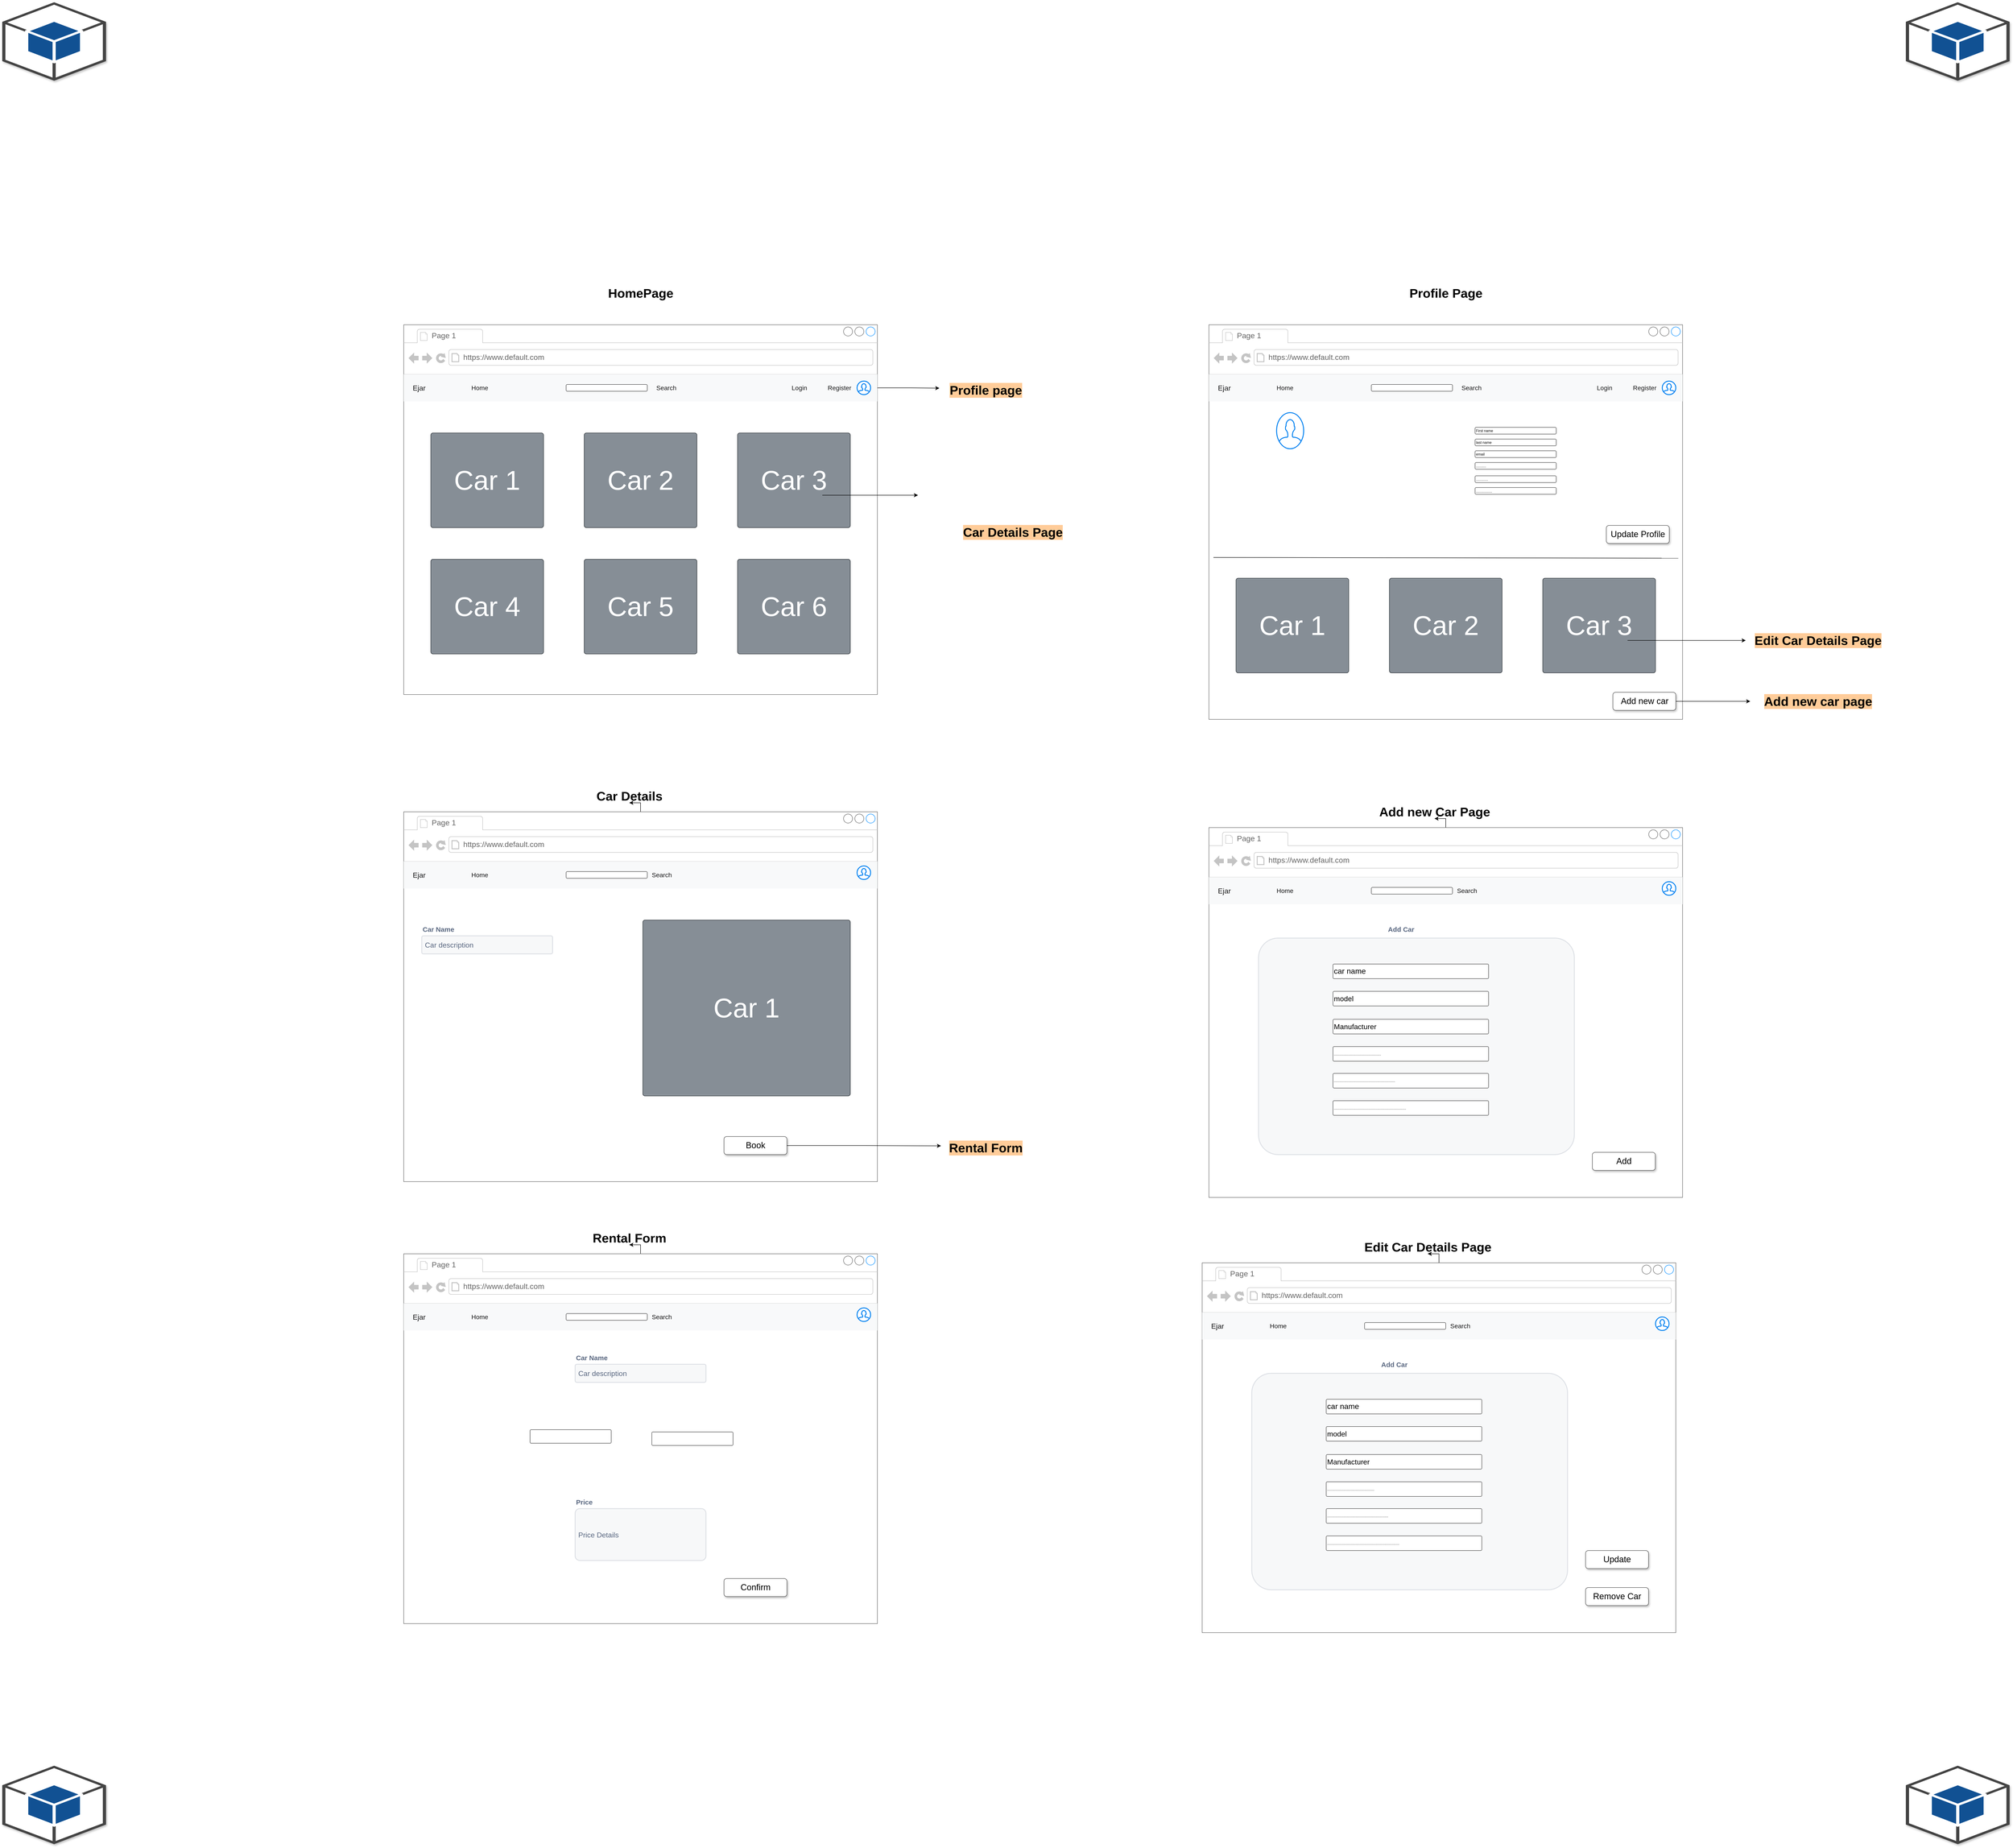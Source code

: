 <mxfile version="14.8.0" type="device"><diagram name="Page-1" id="2cc2dc42-3aac-f2a9-1cec-7a8b7cbee084"><mxGraphModel dx="6313" dy="3970" grid="1" gridSize="10" guides="1" tooltips="1" connect="1" arrows="1" fold="1" page="1" pageScale="1" pageWidth="1100" pageHeight="850" background="none" math="0" shadow="0"><root><mxCell id="0"/><mxCell id="1" parent="0"/><mxCell id="7026571954dc6520-1" value="" style="strokeWidth=1;shadow=0;dashed=0;align=center;html=1;shape=mxgraph.mockup.containers.browserWindow;rSize=0;strokeColor=#666666;mainText=,;recursiveResize=0;rounded=0;labelBackgroundColor=none;fontFamily=Verdana;fontSize=12" parent="1" vertex="1"><mxGeometry x="-40" y="-85" width="1050" height="820" as="geometry"/></mxCell><mxCell id="7026571954dc6520-2" value="Page 1" style="strokeWidth=1;shadow=0;dashed=0;align=center;html=1;shape=mxgraph.mockup.containers.anchor;fontSize=17;fontColor=#666666;align=left;" parent="7026571954dc6520-1" vertex="1"><mxGeometry x="60" y="12" width="110" height="26" as="geometry"/></mxCell><mxCell id="7026571954dc6520-3" value="https://www.default.com" style="strokeWidth=1;shadow=0;dashed=0;align=center;html=1;shape=mxgraph.mockup.containers.anchor;rSize=0;fontSize=17;fontColor=#666666;align=left;" parent="7026571954dc6520-1" vertex="1"><mxGeometry x="130" y="60" width="250" height="26" as="geometry"/></mxCell><mxCell id="ZCv4ayw7cRQtnmrMIEVZ-2" value="Car 1" style="html=1;shadow=0;dashed=0;shape=mxgraph.bootstrap.rrect;rSize=5;strokeColor=#2D3338;html=1;whiteSpace=wrap;fillColor=#868E96;fontColor=#ffffff;verticalAlign=middle;align=center;spacing=20;fontSize=60;" vertex="1" parent="7026571954dc6520-1"><mxGeometry x="60" y="240" width="250" height="210" as="geometry"/></mxCell><mxCell id="ZCv4ayw7cRQtnmrMIEVZ-4" value="Car 2" style="html=1;shadow=0;dashed=0;shape=mxgraph.bootstrap.rrect;rSize=5;strokeColor=#2D3338;html=1;whiteSpace=wrap;fillColor=#868E96;fontColor=#ffffff;verticalAlign=middle;align=center;spacing=20;fontSize=60;" vertex="1" parent="7026571954dc6520-1"><mxGeometry x="400" y="240" width="250" height="210" as="geometry"/></mxCell><mxCell id="ZCv4ayw7cRQtnmrMIEVZ-5" value="Car 3" style="html=1;shadow=0;dashed=0;shape=mxgraph.bootstrap.rrect;rSize=5;strokeColor=#2D3338;html=1;whiteSpace=wrap;fillColor=#868E96;fontColor=#ffffff;verticalAlign=middle;align=center;spacing=20;fontSize=60;" vertex="1" parent="7026571954dc6520-1"><mxGeometry x="740" y="240" width="250" height="210" as="geometry"/></mxCell><mxCell id="ZCv4ayw7cRQtnmrMIEVZ-20" value="Car 4" style="html=1;shadow=0;dashed=0;shape=mxgraph.bootstrap.rrect;rSize=5;strokeColor=#2D3338;html=1;whiteSpace=wrap;fillColor=#868E96;fontColor=#ffffff;verticalAlign=middle;align=center;spacing=20;fontSize=60;" vertex="1" parent="7026571954dc6520-1"><mxGeometry x="60" y="520" width="250" height="210" as="geometry"/></mxCell><mxCell id="ZCv4ayw7cRQtnmrMIEVZ-21" value="Car 5" style="html=1;shadow=0;dashed=0;shape=mxgraph.bootstrap.rrect;rSize=5;strokeColor=#2D3338;html=1;whiteSpace=wrap;fillColor=#868E96;fontColor=#ffffff;verticalAlign=middle;align=center;spacing=20;fontSize=60;" vertex="1" parent="7026571954dc6520-1"><mxGeometry x="400" y="520" width="250" height="210" as="geometry"/></mxCell><mxCell id="ZCv4ayw7cRQtnmrMIEVZ-22" value="Car 6" style="html=1;shadow=0;dashed=0;shape=mxgraph.bootstrap.rrect;rSize=5;strokeColor=#2D3338;html=1;whiteSpace=wrap;fillColor=#868E96;fontColor=#ffffff;verticalAlign=middle;align=center;spacing=20;fontSize=60;" vertex="1" parent="7026571954dc6520-1"><mxGeometry x="740" y="520" width="250" height="210" as="geometry"/></mxCell><mxCell id="ZCv4ayw7cRQtnmrMIEVZ-40" value="" style="shape=image;html=1;verticalAlign=top;verticalLabelPosition=bottom;labelBackgroundColor=#ffffff;imageAspect=0;aspect=fixed;image=https://cdn2.iconfinder.com/data/icons/hawcons-gesture-stroke/32/icon_27_one_finger_click-128.png;fontSize=12;" vertex="1" parent="7026571954dc6520-1"><mxGeometry x="800" y="346" width="128" height="128" as="geometry"/></mxCell><mxCell id="ZCv4ayw7cRQtnmrMIEVZ-49" style="edgeStyle=orthogonalEdgeStyle;rounded=0;orthogonalLoop=1;jettySize=auto;html=1;exitX=1;exitY=0.5;exitDx=0;exitDy=0;entryX=-0.07;entryY=0.356;entryDx=0;entryDy=0;entryPerimeter=0;fontSize=12;" edge="1" parent="1" source="ZCv4ayw7cRQtnmrMIEVZ-6" target="ZCv4ayw7cRQtnmrMIEVZ-48"><mxGeometry relative="1" as="geometry"/></mxCell><mxCell id="ZCv4ayw7cRQtnmrMIEVZ-6" value="" style="html=1;shadow=0;dashed=0;fillColor=#F8F9FA;strokeColor=none;fontSize=16;fontColor=#7C7C7D;align=right;spacing=15;" vertex="1" parent="1"><mxGeometry x="-40" y="25" width="1050" height="60" as="geometry"/></mxCell><mxCell id="ZCv4ayw7cRQtnmrMIEVZ-7" value="Ejar" style="strokeColor=none;html=1;whiteSpace=wrap;fillColor=none;fontColor=#181819;align=left;fontSize=16;spacing=10;" vertex="1" parent="ZCv4ayw7cRQtnmrMIEVZ-6"><mxGeometry width="130" height="40" relative="1" as="geometry"><mxPoint x="10" y="10" as="offset"/></mxGeometry></mxCell><mxCell id="ZCv4ayw7cRQtnmrMIEVZ-8" value="Home" style="strokeColor=none;html=1;whiteSpace=wrap;fillColor=none;fontColor=#181819;align=left;fontSize=14;spacing=10;" vertex="1" parent="ZCv4ayw7cRQtnmrMIEVZ-6"><mxGeometry width="60" height="40" relative="1" as="geometry"><mxPoint x="140" y="10" as="offset"/></mxGeometry></mxCell><mxCell id="ZCv4ayw7cRQtnmrMIEVZ-11" value="" style="strokeWidth=1;html=1;shadow=0;dashed=0;shape=mxgraph.ios.iTextInput;strokeColor=#444444;buttonText=;fontSize=8;whiteSpace=wrap;align=left;" vertex="1" parent="ZCv4ayw7cRQtnmrMIEVZ-6"><mxGeometry x="360" y="22.5" width="180" height="15" as="geometry"/></mxCell><mxCell id="ZCv4ayw7cRQtnmrMIEVZ-13" value="Search" style="strokeColor=none;html=1;whiteSpace=wrap;fillColor=none;fontColor=#181819;align=left;fontSize=14;spacing=10;" vertex="1" parent="1"><mxGeometry x="510" y="35" width="60" height="40" as="geometry"/></mxCell><mxCell id="ZCv4ayw7cRQtnmrMIEVZ-15" value="Login" style="strokeColor=none;html=1;whiteSpace=wrap;fillColor=none;fontColor=#181819;align=left;fontSize=14;spacing=10;" vertex="1" parent="1"><mxGeometry x="810" y="35" width="60" height="40" as="geometry"/></mxCell><mxCell id="ZCv4ayw7cRQtnmrMIEVZ-17" value="Register" style="strokeColor=none;html=1;whiteSpace=wrap;fillColor=none;fontColor=#181819;align=left;fontSize=14;spacing=10;" vertex="1" parent="1"><mxGeometry x="890" y="35" width="60" height="40" as="geometry"/></mxCell><mxCell id="ZCv4ayw7cRQtnmrMIEVZ-19" value="" style="html=1;verticalLabelPosition=bottom;align=center;labelBackgroundColor=#ffffff;verticalAlign=top;strokeWidth=2;strokeColor=#0080F0;shadow=0;dashed=0;shape=mxgraph.ios7.icons.user;" vertex="1" parent="1"><mxGeometry x="965" y="40" width="30" height="30" as="geometry"/></mxCell><mxCell id="ZCv4ayw7cRQtnmrMIEVZ-45" value="" style="edgeStyle=orthogonalEdgeStyle;rounded=0;orthogonalLoop=1;jettySize=auto;html=1;fontSize=12;" edge="1" parent="1" source="ZCv4ayw7cRQtnmrMIEVZ-23" target="ZCv4ayw7cRQtnmrMIEVZ-44"><mxGeometry relative="1" as="geometry"/></mxCell><mxCell id="ZCv4ayw7cRQtnmrMIEVZ-23" value="" style="strokeWidth=1;shadow=0;dashed=0;align=center;html=1;shape=mxgraph.mockup.containers.browserWindow;rSize=0;strokeColor=#666666;mainText=,;recursiveResize=0;rounded=0;labelBackgroundColor=none;fontFamily=Verdana;fontSize=22;" vertex="1" parent="1"><mxGeometry x="-40" y="995" width="1050" height="820" as="geometry"/></mxCell><mxCell id="ZCv4ayw7cRQtnmrMIEVZ-24" value="Page 1" style="strokeWidth=1;shadow=0;dashed=0;align=center;html=1;shape=mxgraph.mockup.containers.anchor;fontSize=17;fontColor=#666666;align=left;" vertex="1" parent="ZCv4ayw7cRQtnmrMIEVZ-23"><mxGeometry x="60" y="12" width="110" height="26" as="geometry"/></mxCell><mxCell id="ZCv4ayw7cRQtnmrMIEVZ-25" value="https://www.default.com" style="strokeWidth=1;shadow=0;dashed=0;align=center;html=1;shape=mxgraph.mockup.containers.anchor;rSize=0;fontSize=17;fontColor=#666666;align=left;" vertex="1" parent="ZCv4ayw7cRQtnmrMIEVZ-23"><mxGeometry x="130" y="60" width="250" height="26" as="geometry"/></mxCell><mxCell id="ZCv4ayw7cRQtnmrMIEVZ-28" value="Car 1" style="html=1;shadow=0;dashed=0;shape=mxgraph.bootstrap.rrect;rSize=5;strokeColor=#2D3338;html=1;whiteSpace=wrap;fillColor=#868E96;fontColor=#ffffff;verticalAlign=middle;align=center;spacing=20;fontSize=60;" vertex="1" parent="ZCv4ayw7cRQtnmrMIEVZ-23"><mxGeometry x="530" y="240" width="460" height="390" as="geometry"/></mxCell><mxCell id="ZCv4ayw7cRQtnmrMIEVZ-32" value="" style="html=1;shadow=0;dashed=0;fillColor=#F8F9FA;strokeColor=none;fontSize=16;fontColor=#7C7C7D;align=right;spacing=15;" vertex="1" parent="ZCv4ayw7cRQtnmrMIEVZ-23"><mxGeometry y="110" width="1050" height="60" as="geometry"/></mxCell><mxCell id="ZCv4ayw7cRQtnmrMIEVZ-33" value="Ejar" style="strokeColor=none;html=1;whiteSpace=wrap;fillColor=none;fontColor=#181819;align=left;fontSize=16;spacing=10;" vertex="1" parent="ZCv4ayw7cRQtnmrMIEVZ-32"><mxGeometry width="130" height="40" relative="1" as="geometry"><mxPoint x="10" y="10" as="offset"/></mxGeometry></mxCell><mxCell id="ZCv4ayw7cRQtnmrMIEVZ-34" value="Home" style="strokeColor=none;html=1;whiteSpace=wrap;fillColor=none;fontColor=#181819;align=left;fontSize=14;spacing=10;" vertex="1" parent="ZCv4ayw7cRQtnmrMIEVZ-32"><mxGeometry width="60" height="40" relative="1" as="geometry"><mxPoint x="140" y="10" as="offset"/></mxGeometry></mxCell><mxCell id="ZCv4ayw7cRQtnmrMIEVZ-35" value="" style="strokeWidth=1;html=1;shadow=0;dashed=0;shape=mxgraph.ios.iTextInput;strokeColor=#444444;buttonText=;fontSize=8;whiteSpace=wrap;align=left;" vertex="1" parent="ZCv4ayw7cRQtnmrMIEVZ-32"><mxGeometry x="360" y="22.5" width="180" height="15" as="geometry"/></mxCell><mxCell id="ZCv4ayw7cRQtnmrMIEVZ-50" value="&lt;font style=&quot;font-size: 19px&quot;&gt;Book&lt;/font&gt;" style="rounded=1;html=1;shadow=1;dashed=0;whiteSpace=wrap;fontSize=10;align=center;strokeColor=#4D4D4D;labelBackgroundColor=#ffffff;" vertex="1" parent="ZCv4ayw7cRQtnmrMIEVZ-23"><mxGeometry x="710" y="720" width="139.5" height="40" as="geometry"/></mxCell><mxCell id="ZCv4ayw7cRQtnmrMIEVZ-36" value="" style="html=1;verticalLabelPosition=bottom;align=center;labelBackgroundColor=#ffffff;verticalAlign=top;strokeWidth=2;strokeColor=#0080F0;shadow=0;dashed=0;shape=mxgraph.ios7.icons.user;" vertex="1" parent="1"><mxGeometry x="965" y="1115" width="30" height="30" as="geometry"/></mxCell><mxCell id="ZCv4ayw7cRQtnmrMIEVZ-37" value="Search" style="strokeColor=none;html=1;whiteSpace=wrap;fillColor=none;fontColor=#181819;align=left;fontSize=14;spacing=10;" vertex="1" parent="1"><mxGeometry x="500" y="1115" width="60" height="40" as="geometry"/></mxCell><mxCell id="ZCv4ayw7cRQtnmrMIEVZ-38" value="&lt;font style=&quot;font-size: 15px&quot;&gt;Car Name&lt;/font&gt;" style="fillColor=none;strokeColor=none;html=1;fontSize=12;fontStyle=0;align=left;fontColor=#596780;fontStyle=1;fontSize=11" vertex="1" parent="1"><mxGeometry y="1245" width="240" height="20" as="geometry"/></mxCell><mxCell id="ZCv4ayw7cRQtnmrMIEVZ-39" value="&lt;font style=&quot;font-size: 16px&quot;&gt;Car description&lt;/font&gt;" style="rounded=1;arcSize=9;fillColor=#F7F8F9;align=left;spacingLeft=5;strokeColor=#DEE1E6;html=1;strokeWidth=2;fontColor=#596780;fontSize=12" vertex="1" parent="1"><mxGeometry y="1270" width="290" height="40" as="geometry"/></mxCell><mxCell id="ZCv4ayw7cRQtnmrMIEVZ-41" style="edgeStyle=orthogonalEdgeStyle;rounded=0;orthogonalLoop=1;jettySize=auto;html=1;exitX=1;exitY=0.25;exitDx=0;exitDy=0;fontSize=12;" edge="1" parent="1" source="ZCv4ayw7cRQtnmrMIEVZ-40"><mxGeometry relative="1" as="geometry"><mxPoint x="1100" y="293" as="targetPoint"/></mxGeometry></mxCell><mxCell id="ZCv4ayw7cRQtnmrMIEVZ-42" value="&lt;font size=&quot;1&quot;&gt;&lt;b style=&quot;font-size: 28px&quot;&gt;HomePage&lt;/b&gt;&lt;/font&gt;" style="text;html=1;align=center;verticalAlign=middle;resizable=0;points=[];autosize=1;strokeColor=none;fontSize=12;" vertex="1" parent="1"><mxGeometry x="405" y="-170" width="160" height="30" as="geometry"/></mxCell><mxCell id="ZCv4ayw7cRQtnmrMIEVZ-44" value="&lt;font size=&quot;1&quot;&gt;&lt;b style=&quot;font-size: 28px&quot;&gt;Car Details&lt;/b&gt;&lt;/font&gt;" style="text;html=1;align=center;verticalAlign=middle;resizable=0;points=[];autosize=1;strokeColor=none;fontSize=12;" vertex="1" parent="1"><mxGeometry x="380" y="945" width="160" height="30" as="geometry"/></mxCell><mxCell id="ZCv4ayw7cRQtnmrMIEVZ-46" value="&lt;font size=&quot;1&quot;&gt;&lt;b style=&quot;font-size: 28px&quot;&gt;Car Details Page&lt;/b&gt;&lt;/font&gt;" style="text;html=1;align=center;verticalAlign=middle;resizable=0;points=[];autosize=1;strokeColor=none;fontSize=12;labelBackgroundColor=#FFCC99;" vertex="1" parent="1"><mxGeometry x="1190" y="360" width="240" height="30" as="geometry"/></mxCell><mxCell id="ZCv4ayw7cRQtnmrMIEVZ-47" value="&lt;font size=&quot;1&quot;&gt;&lt;b style=&quot;font-size: 28px&quot;&gt;Rental Form&lt;/b&gt;&lt;/font&gt;" style="text;html=1;align=center;verticalAlign=middle;resizable=0;points=[];autosize=1;strokeColor=none;fontSize=12;labelBackgroundColor=#FFCC99;" vertex="1" parent="1"><mxGeometry x="1160" y="1725" width="180" height="30" as="geometry"/></mxCell><mxCell id="ZCv4ayw7cRQtnmrMIEVZ-48" value="&lt;font size=&quot;1&quot;&gt;&lt;b style=&quot;font-size: 28px&quot;&gt;Profile page&lt;/b&gt;&lt;/font&gt;" style="text;html=1;align=center;verticalAlign=middle;resizable=0;points=[];autosize=1;strokeColor=none;fontSize=12;labelBackgroundColor=#FFCC99;" vertex="1" parent="1"><mxGeometry x="1160" y="45" width="180" height="30" as="geometry"/></mxCell><mxCell id="ZCv4ayw7cRQtnmrMIEVZ-51" style="edgeStyle=orthogonalEdgeStyle;rounded=0;orthogonalLoop=1;jettySize=auto;html=1;exitX=1;exitY=0.5;exitDx=0;exitDy=0;entryX=-0.05;entryY=0.356;entryDx=0;entryDy=0;entryPerimeter=0;fontSize=22;fontColor=#000000;" edge="1" parent="1" source="ZCv4ayw7cRQtnmrMIEVZ-50" target="ZCv4ayw7cRQtnmrMIEVZ-47"><mxGeometry relative="1" as="geometry"/></mxCell><mxCell id="ZCv4ayw7cRQtnmrMIEVZ-52" value="" style="edgeStyle=orthogonalEdgeStyle;rounded=0;orthogonalLoop=1;jettySize=auto;html=1;fontSize=12;" edge="1" parent="1" source="ZCv4ayw7cRQtnmrMIEVZ-53" target="ZCv4ayw7cRQtnmrMIEVZ-66"><mxGeometry relative="1" as="geometry"/></mxCell><mxCell id="ZCv4ayw7cRQtnmrMIEVZ-53" value="" style="strokeWidth=1;shadow=0;dashed=0;align=center;html=1;shape=mxgraph.mockup.containers.browserWindow;rSize=0;strokeColor=#666666;mainText=,;recursiveResize=0;rounded=0;labelBackgroundColor=none;fontFamily=Verdana;fontSize=22;" vertex="1" parent="1"><mxGeometry x="-40" y="1975" width="1050" height="820" as="geometry"/></mxCell><mxCell id="ZCv4ayw7cRQtnmrMIEVZ-54" value="Page 1" style="strokeWidth=1;shadow=0;dashed=0;align=center;html=1;shape=mxgraph.mockup.containers.anchor;fontSize=17;fontColor=#666666;align=left;" vertex="1" parent="ZCv4ayw7cRQtnmrMIEVZ-53"><mxGeometry x="60" y="12" width="110" height="26" as="geometry"/></mxCell><mxCell id="ZCv4ayw7cRQtnmrMIEVZ-55" value="https://www.default.com" style="strokeWidth=1;shadow=0;dashed=0;align=center;html=1;shape=mxgraph.mockup.containers.anchor;rSize=0;fontSize=17;fontColor=#666666;align=left;" vertex="1" parent="ZCv4ayw7cRQtnmrMIEVZ-53"><mxGeometry x="130" y="60" width="250" height="26" as="geometry"/></mxCell><mxCell id="ZCv4ayw7cRQtnmrMIEVZ-57" value="" style="html=1;shadow=0;dashed=0;fillColor=#F8F9FA;strokeColor=none;fontSize=16;fontColor=#7C7C7D;align=right;spacing=15;" vertex="1" parent="ZCv4ayw7cRQtnmrMIEVZ-53"><mxGeometry y="110" width="1050" height="60" as="geometry"/></mxCell><mxCell id="ZCv4ayw7cRQtnmrMIEVZ-58" value="Ejar" style="strokeColor=none;html=1;whiteSpace=wrap;fillColor=none;fontColor=#181819;align=left;fontSize=16;spacing=10;" vertex="1" parent="ZCv4ayw7cRQtnmrMIEVZ-57"><mxGeometry width="130" height="40" relative="1" as="geometry"><mxPoint x="10" y="10" as="offset"/></mxGeometry></mxCell><mxCell id="ZCv4ayw7cRQtnmrMIEVZ-59" value="Home" style="strokeColor=none;html=1;whiteSpace=wrap;fillColor=none;fontColor=#181819;align=left;fontSize=14;spacing=10;" vertex="1" parent="ZCv4ayw7cRQtnmrMIEVZ-57"><mxGeometry width="60" height="40" relative="1" as="geometry"><mxPoint x="140" y="10" as="offset"/></mxGeometry></mxCell><mxCell id="ZCv4ayw7cRQtnmrMIEVZ-60" value="" style="strokeWidth=1;html=1;shadow=0;dashed=0;shape=mxgraph.ios.iTextInput;strokeColor=#444444;buttonText=;fontSize=8;whiteSpace=wrap;align=left;" vertex="1" parent="ZCv4ayw7cRQtnmrMIEVZ-57"><mxGeometry x="360" y="22.5" width="180" height="15" as="geometry"/></mxCell><mxCell id="ZCv4ayw7cRQtnmrMIEVZ-61" value="&lt;font style=&quot;font-size: 19px&quot;&gt;Confirm&lt;/font&gt;" style="rounded=1;html=1;shadow=1;dashed=0;whiteSpace=wrap;fontSize=10;align=center;strokeColor=#4D4D4D;labelBackgroundColor=#ffffff;" vertex="1" parent="ZCv4ayw7cRQtnmrMIEVZ-53"><mxGeometry x="710" y="720" width="139.5" height="40" as="geometry"/></mxCell><mxCell id="ZCv4ayw7cRQtnmrMIEVZ-62" value="" style="html=1;verticalLabelPosition=bottom;align=center;labelBackgroundColor=#ffffff;verticalAlign=top;strokeWidth=2;strokeColor=#0080F0;shadow=0;dashed=0;shape=mxgraph.ios7.icons.user;" vertex="1" parent="1"><mxGeometry x="965" y="2095" width="30" height="30" as="geometry"/></mxCell><mxCell id="ZCv4ayw7cRQtnmrMIEVZ-63" value="Search" style="strokeColor=none;html=1;whiteSpace=wrap;fillColor=none;fontColor=#181819;align=left;fontSize=14;spacing=10;" vertex="1" parent="1"><mxGeometry x="500" y="2095" width="60" height="40" as="geometry"/></mxCell><mxCell id="ZCv4ayw7cRQtnmrMIEVZ-64" value="&lt;font style=&quot;font-size: 15px&quot;&gt;Car Name&lt;/font&gt;" style="fillColor=none;strokeColor=none;html=1;fontSize=12;fontStyle=0;align=left;fontColor=#596780;fontStyle=1;fontSize=11" vertex="1" parent="1"><mxGeometry x="340" y="2195" width="240" height="20" as="geometry"/></mxCell><mxCell id="ZCv4ayw7cRQtnmrMIEVZ-65" value="&lt;font style=&quot;font-size: 16px&quot;&gt;Car description&lt;/font&gt;" style="rounded=1;arcSize=9;fillColor=#F7F8F9;align=left;spacingLeft=5;strokeColor=#DEE1E6;html=1;strokeWidth=2;fontColor=#596780;fontSize=12" vertex="1" parent="1"><mxGeometry x="340" y="2220" width="290" height="40" as="geometry"/></mxCell><mxCell id="ZCv4ayw7cRQtnmrMIEVZ-66" value="&lt;font size=&quot;1&quot;&gt;&lt;b style=&quot;font-size: 28px&quot;&gt;Rental Form&lt;/b&gt;&lt;/font&gt;" style="text;html=1;align=center;verticalAlign=middle;resizable=0;points=[];autosize=1;strokeColor=none;fontSize=12;" vertex="1" parent="1"><mxGeometry x="370" y="1925" width="180" height="30" as="geometry"/></mxCell><mxCell id="ZCv4ayw7cRQtnmrMIEVZ-69" value="" style="strokeWidth=1;html=1;shadow=0;dashed=0;shape=mxgraph.ios.iTextInput;strokeColor=#444444;buttonText=;fontSize=8;whiteSpace=wrap;align=left;" vertex="1" parent="1"><mxGeometry x="240" y="2365" width="180" height="30" as="geometry"/></mxCell><mxCell id="ZCv4ayw7cRQtnmrMIEVZ-123" value="" style="shape=image;html=1;verticalAlign=top;verticalLabelPosition=bottom;labelBackgroundColor=#ffffff;imageAspect=0;aspect=fixed;image=https://cdn4.iconfinder.com/data/icons/free-glyph-christmas-icons/24/Christmas_Date-128.png;shadow=1;fontSize=22;fontColor=#000000;fillColor=#ffffff;" vertex="1" parent="1"><mxGeometry x="430" y="2365" width="30" height="30" as="geometry"/></mxCell><mxCell id="ZCv4ayw7cRQtnmrMIEVZ-124" value="" style="strokeWidth=1;html=1;shadow=0;dashed=0;shape=mxgraph.ios.iTextInput;strokeColor=#444444;buttonText=;fontSize=8;whiteSpace=wrap;align=left;" vertex="1" parent="1"><mxGeometry x="510" y="2370" width="180" height="30" as="geometry"/></mxCell><mxCell id="ZCv4ayw7cRQtnmrMIEVZ-125" value="" style="shape=image;html=1;verticalAlign=top;verticalLabelPosition=bottom;labelBackgroundColor=#ffffff;imageAspect=0;aspect=fixed;image=https://cdn4.iconfinder.com/data/icons/free-glyph-christmas-icons/24/Christmas_Date-128.png;shadow=1;fontSize=22;fontColor=#000000;fillColor=#ffffff;" vertex="1" parent="1"><mxGeometry x="700" y="2370" width="30" height="30" as="geometry"/></mxCell><mxCell id="ZCv4ayw7cRQtnmrMIEVZ-127" value="&lt;font style=&quot;font-size: 15px&quot;&gt;Price&lt;/font&gt;" style="fillColor=none;strokeColor=none;html=1;fontSize=12;fontStyle=0;align=left;fontColor=#596780;fontStyle=1;fontSize=11" vertex="1" parent="1"><mxGeometry x="340" y="2515" width="240" height="20" as="geometry"/></mxCell><mxCell id="ZCv4ayw7cRQtnmrMIEVZ-128" value="&lt;font style=&quot;font-size: 16px&quot;&gt;Price Details&lt;/font&gt;" style="rounded=1;arcSize=9;fillColor=#F7F8F9;align=left;spacingLeft=5;strokeColor=#DEE1E6;html=1;strokeWidth=2;fontColor=#596780;fontSize=12" vertex="1" parent="1"><mxGeometry x="340" y="2540" width="290" height="115" as="geometry"/></mxCell><mxCell id="ZCv4ayw7cRQtnmrMIEVZ-129" value="" style="strokeWidth=1;shadow=0;dashed=0;align=center;html=1;shape=mxgraph.mockup.containers.browserWindow;rSize=0;strokeColor=#666666;mainText=,;recursiveResize=0;rounded=0;labelBackgroundColor=none;fontFamily=Verdana;fontSize=12" vertex="1" parent="1"><mxGeometry x="1745" y="-85" width="1050" height="875" as="geometry"/></mxCell><mxCell id="ZCv4ayw7cRQtnmrMIEVZ-130" value="Page 1" style="strokeWidth=1;shadow=0;dashed=0;align=center;html=1;shape=mxgraph.mockup.containers.anchor;fontSize=17;fontColor=#666666;align=left;" vertex="1" parent="ZCv4ayw7cRQtnmrMIEVZ-129"><mxGeometry x="60" y="12" width="110" height="26" as="geometry"/></mxCell><mxCell id="ZCv4ayw7cRQtnmrMIEVZ-131" value="https://www.default.com" style="strokeWidth=1;shadow=0;dashed=0;align=center;html=1;shape=mxgraph.mockup.containers.anchor;rSize=0;fontSize=17;fontColor=#666666;align=left;" vertex="1" parent="ZCv4ayw7cRQtnmrMIEVZ-129"><mxGeometry x="130" y="60" width="250" height="26" as="geometry"/></mxCell><mxCell id="ZCv4ayw7cRQtnmrMIEVZ-134" value="Car 3" style="html=1;shadow=0;dashed=0;shape=mxgraph.bootstrap.rrect;rSize=5;strokeColor=#2D3338;html=1;whiteSpace=wrap;fillColor=#868E96;fontColor=#ffffff;verticalAlign=middle;align=center;spacing=20;fontSize=60;" vertex="1" parent="ZCv4ayw7cRQtnmrMIEVZ-129"><mxGeometry x="740" y="562" width="250" height="210" as="geometry"/></mxCell><mxCell id="ZCv4ayw7cRQtnmrMIEVZ-135" value="Car 1" style="html=1;shadow=0;dashed=0;shape=mxgraph.bootstrap.rrect;rSize=5;strokeColor=#2D3338;html=1;whiteSpace=wrap;fillColor=#868E96;fontColor=#ffffff;verticalAlign=middle;align=center;spacing=20;fontSize=60;" vertex="1" parent="ZCv4ayw7cRQtnmrMIEVZ-129"><mxGeometry x="60" y="562" width="250" height="210" as="geometry"/></mxCell><mxCell id="ZCv4ayw7cRQtnmrMIEVZ-136" value="Car 2" style="html=1;shadow=0;dashed=0;shape=mxgraph.bootstrap.rrect;rSize=5;strokeColor=#2D3338;html=1;whiteSpace=wrap;fillColor=#868E96;fontColor=#ffffff;verticalAlign=middle;align=center;spacing=20;fontSize=60;" vertex="1" parent="ZCv4ayw7cRQtnmrMIEVZ-129"><mxGeometry x="400" y="562" width="250" height="210" as="geometry"/></mxCell><mxCell id="ZCv4ayw7cRQtnmrMIEVZ-138" value="" style="shape=image;html=1;verticalAlign=top;verticalLabelPosition=bottom;labelBackgroundColor=#ffffff;imageAspect=0;aspect=fixed;image=https://cdn2.iconfinder.com/data/icons/hawcons-gesture-stroke/32/icon_27_one_finger_click-128.png;fontSize=12;" vertex="1" parent="ZCv4ayw7cRQtnmrMIEVZ-129"><mxGeometry x="800" y="668" width="128" height="128" as="geometry"/></mxCell><mxCell id="ZCv4ayw7cRQtnmrMIEVZ-155" value="" style="shape=image;html=1;verticalAlign=top;verticalLabelPosition=bottom;labelBackgroundColor=#ffffff;imageAspect=0;aspect=fixed;image=https://cdn0.iconfinder.com/data/icons/elysium-icons/24/ViewType_Details.png;shadow=1;fontSize=22;fontColor=#000000;fillColor=#ffffff;" vertex="1" parent="ZCv4ayw7cRQtnmrMIEVZ-129"><mxGeometry x="90" y="315" width="165" height="165" as="geometry"/></mxCell><mxCell id="ZCv4ayw7cRQtnmrMIEVZ-157" value="" style="endArrow=none;html=1;fontSize=22;fontColor=#000000;entryX=0.991;entryY=0.509;entryDx=0;entryDy=0;entryPerimeter=0;" edge="1" parent="ZCv4ayw7cRQtnmrMIEVZ-129"><mxGeometry width="50" height="50" relative="1" as="geometry"><mxPoint x="10" y="516" as="sourcePoint"/><mxPoint x="1040.55" y="517.635" as="targetPoint"/></mxGeometry></mxCell><mxCell id="ZCv4ayw7cRQtnmrMIEVZ-140" value="" style="html=1;shadow=0;dashed=0;fillColor=#F8F9FA;strokeColor=none;fontSize=16;fontColor=#7C7C7D;align=right;spacing=15;" vertex="1" parent="1"><mxGeometry x="1745" y="25" width="1050" height="60" as="geometry"/></mxCell><mxCell id="ZCv4ayw7cRQtnmrMIEVZ-141" value="Ejar" style="strokeColor=none;html=1;whiteSpace=wrap;fillColor=none;fontColor=#181819;align=left;fontSize=16;spacing=10;" vertex="1" parent="ZCv4ayw7cRQtnmrMIEVZ-140"><mxGeometry width="130" height="40" relative="1" as="geometry"><mxPoint x="10" y="10" as="offset"/></mxGeometry></mxCell><mxCell id="ZCv4ayw7cRQtnmrMIEVZ-142" value="Home" style="strokeColor=none;html=1;whiteSpace=wrap;fillColor=none;fontColor=#181819;align=left;fontSize=14;spacing=10;" vertex="1" parent="ZCv4ayw7cRQtnmrMIEVZ-140"><mxGeometry width="60" height="40" relative="1" as="geometry"><mxPoint x="140" y="10" as="offset"/></mxGeometry></mxCell><mxCell id="ZCv4ayw7cRQtnmrMIEVZ-143" value="" style="strokeWidth=1;html=1;shadow=0;dashed=0;shape=mxgraph.ios.iTextInput;strokeColor=#444444;buttonText=;fontSize=8;whiteSpace=wrap;align=left;" vertex="1" parent="ZCv4ayw7cRQtnmrMIEVZ-140"><mxGeometry x="360" y="22.5" width="180" height="15" as="geometry"/></mxCell><mxCell id="ZCv4ayw7cRQtnmrMIEVZ-144" value="Search" style="strokeColor=none;html=1;whiteSpace=wrap;fillColor=none;fontColor=#181819;align=left;fontSize=14;spacing=10;" vertex="1" parent="1"><mxGeometry x="2295" y="35" width="60" height="40" as="geometry"/></mxCell><mxCell id="ZCv4ayw7cRQtnmrMIEVZ-145" value="Login" style="strokeColor=none;html=1;whiteSpace=wrap;fillColor=none;fontColor=#181819;align=left;fontSize=14;spacing=10;" vertex="1" parent="1"><mxGeometry x="2595" y="35" width="60" height="40" as="geometry"/></mxCell><mxCell id="ZCv4ayw7cRQtnmrMIEVZ-146" value="Register" style="strokeColor=none;html=1;whiteSpace=wrap;fillColor=none;fontColor=#181819;align=left;fontSize=14;spacing=10;" vertex="1" parent="1"><mxGeometry x="2675" y="35" width="60" height="40" as="geometry"/></mxCell><mxCell id="ZCv4ayw7cRQtnmrMIEVZ-147" value="" style="html=1;verticalLabelPosition=bottom;align=center;labelBackgroundColor=#ffffff;verticalAlign=top;strokeWidth=2;strokeColor=#0080F0;shadow=0;dashed=0;shape=mxgraph.ios7.icons.user;" vertex="1" parent="1"><mxGeometry x="2750" y="40" width="30" height="30" as="geometry"/></mxCell><mxCell id="ZCv4ayw7cRQtnmrMIEVZ-148" style="edgeStyle=orthogonalEdgeStyle;rounded=0;orthogonalLoop=1;jettySize=auto;html=1;exitX=1;exitY=0.25;exitDx=0;exitDy=0;fontSize=12;" edge="1" parent="1" source="ZCv4ayw7cRQtnmrMIEVZ-138"><mxGeometry relative="1" as="geometry"><mxPoint x="2935" y="615" as="targetPoint"/></mxGeometry></mxCell><mxCell id="ZCv4ayw7cRQtnmrMIEVZ-149" value="&lt;font size=&quot;1&quot;&gt;&lt;b style=&quot;font-size: 28px&quot;&gt;Profile Page&lt;/b&gt;&lt;/font&gt;" style="text;html=1;align=center;verticalAlign=middle;resizable=0;points=[];autosize=1;strokeColor=none;fontSize=12;" vertex="1" parent="1"><mxGeometry x="2180" y="-170" width="180" height="30" as="geometry"/></mxCell><mxCell id="ZCv4ayw7cRQtnmrMIEVZ-150" value="&lt;font size=&quot;1&quot;&gt;&lt;b style=&quot;font-size: 28px&quot;&gt;Edit Car Details Page&lt;/b&gt;&lt;/font&gt;" style="text;html=1;align=center;verticalAlign=middle;resizable=0;points=[];autosize=1;strokeColor=none;fontSize=12;labelBackgroundColor=#FFCC99;" vertex="1" parent="1"><mxGeometry x="2945" y="600" width="300" height="30" as="geometry"/></mxCell><mxCell id="ZCv4ayw7cRQtnmrMIEVZ-153" value="" style="html=1;verticalLabelPosition=bottom;align=center;labelBackgroundColor=#ffffff;verticalAlign=top;strokeWidth=2;strokeColor=#0080F0;shadow=0;dashed=0;shape=mxgraph.ios7.icons.user;" vertex="1" parent="1"><mxGeometry x="1895" y="110" width="60" height="80" as="geometry"/></mxCell><mxCell id="ZCv4ayw7cRQtnmrMIEVZ-158" value="&lt;font style=&quot;font-size: 19px&quot;&gt;Update Profile&lt;/font&gt;" style="rounded=1;html=1;shadow=1;dashed=0;whiteSpace=wrap;fontSize=10;align=center;strokeColor=#4D4D4D;labelBackgroundColor=#ffffff;" vertex="1" parent="1"><mxGeometry x="2626" y="360" width="139.5" height="40" as="geometry"/></mxCell><mxCell id="ZCv4ayw7cRQtnmrMIEVZ-159" value="First name" style="strokeWidth=1;html=1;shadow=0;dashed=0;shape=mxgraph.ios.iTextInput;strokeColor=#444444;buttonText=;fontSize=8;whiteSpace=wrap;align=left;" vertex="1" parent="1"><mxGeometry x="2335" y="142.5" width="180" height="15" as="geometry"/></mxCell><mxCell id="ZCv4ayw7cRQtnmrMIEVZ-161" value="last name" style="strokeWidth=1;html=1;shadow=0;dashed=0;shape=mxgraph.ios.iTextInput;strokeColor=#444444;buttonText=;fontSize=8;whiteSpace=wrap;align=left;" vertex="1" parent="1"><mxGeometry x="2335" y="168.5" width="180" height="15" as="geometry"/></mxCell><mxCell id="ZCv4ayw7cRQtnmrMIEVZ-162" value="email" style="strokeWidth=1;html=1;shadow=0;dashed=0;shape=mxgraph.ios.iTextInput;strokeColor=#444444;buttonText=;fontSize=8;whiteSpace=wrap;align=left;" vertex="1" parent="1"><mxGeometry x="2335" y="194.5" width="180" height="15" as="geometry"/></mxCell><mxCell id="ZCv4ayw7cRQtnmrMIEVZ-163" value=".........." style="strokeWidth=1;html=1;shadow=0;dashed=0;shape=mxgraph.ios.iTextInput;strokeColor=#444444;buttonText=;fontSize=8;whiteSpace=wrap;align=left;" vertex="1" parent="1"><mxGeometry x="2335" y="220.5" width="180" height="15" as="geometry"/></mxCell><mxCell id="ZCv4ayw7cRQtnmrMIEVZ-164" value="............" style="strokeWidth=1;html=1;shadow=0;dashed=0;shape=mxgraph.ios.iTextInput;strokeColor=#444444;buttonText=;fontSize=8;whiteSpace=wrap;align=left;" vertex="1" parent="1"><mxGeometry x="2335" y="250" width="180" height="15" as="geometry"/></mxCell><mxCell id="ZCv4ayw7cRQtnmrMIEVZ-165" value="................" style="strokeWidth=1;html=1;shadow=0;dashed=0;shape=mxgraph.ios.iTextInput;strokeColor=#444444;buttonText=;fontSize=8;whiteSpace=wrap;align=left;" vertex="1" parent="1"><mxGeometry x="2335" y="276" width="180" height="15" as="geometry"/></mxCell><mxCell id="ZCv4ayw7cRQtnmrMIEVZ-167" style="edgeStyle=orthogonalEdgeStyle;rounded=0;orthogonalLoop=1;jettySize=auto;html=1;exitX=1;exitY=0.5;exitDx=0;exitDy=0;fontSize=22;fontColor=#000000;" edge="1" parent="1" source="ZCv4ayw7cRQtnmrMIEVZ-166"><mxGeometry relative="1" as="geometry"><mxPoint x="2945" y="750" as="targetPoint"/></mxGeometry></mxCell><mxCell id="ZCv4ayw7cRQtnmrMIEVZ-166" value="&lt;font style=&quot;font-size: 19px&quot;&gt;Add new car&lt;/font&gt;" style="rounded=1;html=1;shadow=1;dashed=0;whiteSpace=wrap;fontSize=10;align=center;strokeColor=#4D4D4D;labelBackgroundColor=#ffffff;" vertex="1" parent="1"><mxGeometry x="2640.5" y="730" width="139.5" height="40" as="geometry"/></mxCell><mxCell id="ZCv4ayw7cRQtnmrMIEVZ-168" value="&lt;font size=&quot;1&quot;&gt;&lt;b style=&quot;font-size: 28px&quot;&gt;Add new car page&lt;/b&gt;&lt;/font&gt;" style="text;html=1;align=center;verticalAlign=middle;resizable=0;points=[];autosize=1;strokeColor=none;fontSize=12;labelBackgroundColor=#FFCC99;" vertex="1" parent="1"><mxGeometry x="2970" y="735" width="250" height="30" as="geometry"/></mxCell><mxCell id="ZCv4ayw7cRQtnmrMIEVZ-191" value="" style="edgeStyle=orthogonalEdgeStyle;rounded=0;orthogonalLoop=1;jettySize=auto;html=1;fontSize=12;" edge="1" parent="1" source="ZCv4ayw7cRQtnmrMIEVZ-192" target="ZCv4ayw7cRQtnmrMIEVZ-204"><mxGeometry relative="1" as="geometry"/></mxCell><mxCell id="ZCv4ayw7cRQtnmrMIEVZ-192" value="" style="strokeWidth=1;shadow=0;dashed=0;align=center;html=1;shape=mxgraph.mockup.containers.browserWindow;rSize=0;strokeColor=#666666;mainText=,;recursiveResize=0;rounded=0;labelBackgroundColor=none;fontFamily=Verdana;fontSize=22;" vertex="1" parent="1"><mxGeometry x="1745" y="1030" width="1050" height="820" as="geometry"/></mxCell><mxCell id="ZCv4ayw7cRQtnmrMIEVZ-193" value="Page 1" style="strokeWidth=1;shadow=0;dashed=0;align=center;html=1;shape=mxgraph.mockup.containers.anchor;fontSize=17;fontColor=#666666;align=left;" vertex="1" parent="ZCv4ayw7cRQtnmrMIEVZ-192"><mxGeometry x="60" y="12" width="110" height="26" as="geometry"/></mxCell><mxCell id="ZCv4ayw7cRQtnmrMIEVZ-194" value="https://www.default.com" style="strokeWidth=1;shadow=0;dashed=0;align=center;html=1;shape=mxgraph.mockup.containers.anchor;rSize=0;fontSize=17;fontColor=#666666;align=left;" vertex="1" parent="ZCv4ayw7cRQtnmrMIEVZ-192"><mxGeometry x="130" y="60" width="250" height="26" as="geometry"/></mxCell><mxCell id="ZCv4ayw7cRQtnmrMIEVZ-195" value="" style="html=1;shadow=0;dashed=0;fillColor=#F8F9FA;strokeColor=none;fontSize=16;fontColor=#7C7C7D;align=right;spacing=15;" vertex="1" parent="ZCv4ayw7cRQtnmrMIEVZ-192"><mxGeometry y="110" width="1050" height="60" as="geometry"/></mxCell><mxCell id="ZCv4ayw7cRQtnmrMIEVZ-196" value="Ejar" style="strokeColor=none;html=1;whiteSpace=wrap;fillColor=none;fontColor=#181819;align=left;fontSize=16;spacing=10;" vertex="1" parent="ZCv4ayw7cRQtnmrMIEVZ-195"><mxGeometry width="130" height="40" relative="1" as="geometry"><mxPoint x="10" y="10" as="offset"/></mxGeometry></mxCell><mxCell id="ZCv4ayw7cRQtnmrMIEVZ-197" value="Home" style="strokeColor=none;html=1;whiteSpace=wrap;fillColor=none;fontColor=#181819;align=left;fontSize=14;spacing=10;" vertex="1" parent="ZCv4ayw7cRQtnmrMIEVZ-195"><mxGeometry width="60" height="40" relative="1" as="geometry"><mxPoint x="140" y="10" as="offset"/></mxGeometry></mxCell><mxCell id="ZCv4ayw7cRQtnmrMIEVZ-198" value="" style="strokeWidth=1;html=1;shadow=0;dashed=0;shape=mxgraph.ios.iTextInput;strokeColor=#444444;buttonText=;fontSize=8;whiteSpace=wrap;align=left;" vertex="1" parent="ZCv4ayw7cRQtnmrMIEVZ-195"><mxGeometry x="360" y="22.5" width="180" height="15" as="geometry"/></mxCell><mxCell id="ZCv4ayw7cRQtnmrMIEVZ-199" value="&lt;font style=&quot;font-size: 19px&quot;&gt;Add&lt;/font&gt;" style="rounded=1;html=1;shadow=1;dashed=0;whiteSpace=wrap;fontSize=10;align=center;strokeColor=#4D4D4D;labelBackgroundColor=#ffffff;" vertex="1" parent="ZCv4ayw7cRQtnmrMIEVZ-192"><mxGeometry x="850" y="720" width="139.5" height="40" as="geometry"/></mxCell><mxCell id="ZCv4ayw7cRQtnmrMIEVZ-200" value="" style="html=1;verticalLabelPosition=bottom;align=center;labelBackgroundColor=#ffffff;verticalAlign=top;strokeWidth=2;strokeColor=#0080F0;shadow=0;dashed=0;shape=mxgraph.ios7.icons.user;" vertex="1" parent="1"><mxGeometry x="2750" y="1150" width="30" height="30" as="geometry"/></mxCell><mxCell id="ZCv4ayw7cRQtnmrMIEVZ-201" value="Search" style="strokeColor=none;html=1;whiteSpace=wrap;fillColor=none;fontColor=#181819;align=left;fontSize=14;spacing=10;" vertex="1" parent="1"><mxGeometry x="2285" y="1150" width="60" height="40" as="geometry"/></mxCell><mxCell id="ZCv4ayw7cRQtnmrMIEVZ-202" value="&lt;font style=&quot;font-size: 15px&quot;&gt;Add Car&lt;/font&gt;" style="fillColor=none;strokeColor=none;html=1;fontSize=12;fontStyle=0;align=left;fontColor=#596780;fontStyle=1;fontSize=11" vertex="1" parent="1"><mxGeometry x="2140" y="1245" width="240" height="20" as="geometry"/></mxCell><mxCell id="ZCv4ayw7cRQtnmrMIEVZ-203" value="" style="rounded=1;arcSize=9;fillColor=#F7F8F9;align=left;spacingLeft=5;strokeColor=#DEE1E6;html=1;strokeWidth=2;fontColor=#596780;fontSize=12" vertex="1" parent="1"><mxGeometry x="1855" y="1275" width="700" height="480" as="geometry"/></mxCell><mxCell id="ZCv4ayw7cRQtnmrMIEVZ-204" value="&lt;font size=&quot;1&quot;&gt;&lt;b style=&quot;font-size: 28px&quot;&gt;Add new Car Page&lt;/b&gt;&lt;/font&gt;" style="text;html=1;align=center;verticalAlign=middle;resizable=0;points=[];autosize=1;strokeColor=none;fontSize=12;" vertex="1" parent="1"><mxGeometry x="2115" y="980" width="260" height="30" as="geometry"/></mxCell><mxCell id="ZCv4ayw7cRQtnmrMIEVZ-233" value="&lt;font style=&quot;font-size: 17px&quot;&gt;car name&lt;/font&gt;" style="strokeWidth=1;html=1;shadow=0;dashed=0;shape=mxgraph.ios.iTextInput;strokeColor=#444444;buttonText=;fontSize=8;whiteSpace=wrap;align=left;" vertex="1" parent="1"><mxGeometry x="2020" y="1332.5" width="345" height="32.5" as="geometry"/></mxCell><mxCell id="ZCv4ayw7cRQtnmrMIEVZ-236" value="&lt;font style=&quot;font-size: 16px&quot;&gt;model&lt;/font&gt;" style="strokeWidth=1;html=1;shadow=0;dashed=0;shape=mxgraph.ios.iTextInput;strokeColor=#444444;buttonText=;fontSize=8;whiteSpace=wrap;align=left;" vertex="1" parent="1"><mxGeometry x="2020" y="1393" width="345" height="32.5" as="geometry"/></mxCell><mxCell id="ZCv4ayw7cRQtnmrMIEVZ-237" value="&lt;font style=&quot;font-size: 16px&quot;&gt;Manufacturer&lt;/font&gt;" style="strokeWidth=1;html=1;shadow=0;dashed=0;shape=mxgraph.ios.iTextInput;strokeColor=#444444;buttonText=;fontSize=8;whiteSpace=wrap;align=left;" vertex="1" parent="1"><mxGeometry x="2020" y="1455" width="345" height="32.5" as="geometry"/></mxCell><mxCell id="ZCv4ayw7cRQtnmrMIEVZ-238" value="..............................................." style="strokeWidth=1;html=1;shadow=0;dashed=0;shape=mxgraph.ios.iTextInput;strokeColor=#444444;buttonText=;fontSize=8;whiteSpace=wrap;align=left;" vertex="1" parent="1"><mxGeometry x="2020" y="1515.5" width="345" height="32.5" as="geometry"/></mxCell><mxCell id="ZCv4ayw7cRQtnmrMIEVZ-239" value="............................................................." style="strokeWidth=1;html=1;shadow=0;dashed=0;shape=mxgraph.ios.iTextInput;strokeColor=#444444;buttonText=;fontSize=8;whiteSpace=wrap;align=left;" vertex="1" parent="1"><mxGeometry x="2020" y="1575" width="345" height="32.5" as="geometry"/></mxCell><mxCell id="ZCv4ayw7cRQtnmrMIEVZ-240" value="........................................................................" style="strokeWidth=1;html=1;shadow=0;dashed=0;shape=mxgraph.ios.iTextInput;strokeColor=#444444;buttonText=;fontSize=8;whiteSpace=wrap;align=left;" vertex="1" parent="1"><mxGeometry x="2020" y="1635.5" width="345" height="32.5" as="geometry"/></mxCell><mxCell id="ZCv4ayw7cRQtnmrMIEVZ-241" value="" style="edgeStyle=orthogonalEdgeStyle;rounded=0;orthogonalLoop=1;jettySize=auto;html=1;fontSize=12;" edge="1" parent="1" source="ZCv4ayw7cRQtnmrMIEVZ-242" target="ZCv4ayw7cRQtnmrMIEVZ-254"><mxGeometry relative="1" as="geometry"/></mxCell><mxCell id="ZCv4ayw7cRQtnmrMIEVZ-242" value="" style="strokeWidth=1;shadow=0;dashed=0;align=center;html=1;shape=mxgraph.mockup.containers.browserWindow;rSize=0;strokeColor=#666666;mainText=,;recursiveResize=0;rounded=0;labelBackgroundColor=none;fontFamily=Verdana;fontSize=22;" vertex="1" parent="1"><mxGeometry x="1730" y="1995" width="1050" height="820" as="geometry"/></mxCell><mxCell id="ZCv4ayw7cRQtnmrMIEVZ-243" value="Page 1" style="strokeWidth=1;shadow=0;dashed=0;align=center;html=1;shape=mxgraph.mockup.containers.anchor;fontSize=17;fontColor=#666666;align=left;" vertex="1" parent="ZCv4ayw7cRQtnmrMIEVZ-242"><mxGeometry x="60" y="12" width="110" height="26" as="geometry"/></mxCell><mxCell id="ZCv4ayw7cRQtnmrMIEVZ-244" value="https://www.default.com" style="strokeWidth=1;shadow=0;dashed=0;align=center;html=1;shape=mxgraph.mockup.containers.anchor;rSize=0;fontSize=17;fontColor=#666666;align=left;" vertex="1" parent="ZCv4ayw7cRQtnmrMIEVZ-242"><mxGeometry x="130" y="60" width="250" height="26" as="geometry"/></mxCell><mxCell id="ZCv4ayw7cRQtnmrMIEVZ-245" value="" style="html=1;shadow=0;dashed=0;fillColor=#F8F9FA;strokeColor=none;fontSize=16;fontColor=#7C7C7D;align=right;spacing=15;" vertex="1" parent="ZCv4ayw7cRQtnmrMIEVZ-242"><mxGeometry y="110" width="1050" height="60" as="geometry"/></mxCell><mxCell id="ZCv4ayw7cRQtnmrMIEVZ-246" value="Ejar" style="strokeColor=none;html=1;whiteSpace=wrap;fillColor=none;fontColor=#181819;align=left;fontSize=16;spacing=10;" vertex="1" parent="ZCv4ayw7cRQtnmrMIEVZ-245"><mxGeometry width="130" height="40" relative="1" as="geometry"><mxPoint x="10" y="10" as="offset"/></mxGeometry></mxCell><mxCell id="ZCv4ayw7cRQtnmrMIEVZ-247" value="Home" style="strokeColor=none;html=1;whiteSpace=wrap;fillColor=none;fontColor=#181819;align=left;fontSize=14;spacing=10;" vertex="1" parent="ZCv4ayw7cRQtnmrMIEVZ-245"><mxGeometry width="60" height="40" relative="1" as="geometry"><mxPoint x="140" y="10" as="offset"/></mxGeometry></mxCell><mxCell id="ZCv4ayw7cRQtnmrMIEVZ-248" value="" style="strokeWidth=1;html=1;shadow=0;dashed=0;shape=mxgraph.ios.iTextInput;strokeColor=#444444;buttonText=;fontSize=8;whiteSpace=wrap;align=left;" vertex="1" parent="ZCv4ayw7cRQtnmrMIEVZ-245"><mxGeometry x="360" y="22.5" width="180" height="15" as="geometry"/></mxCell><mxCell id="ZCv4ayw7cRQtnmrMIEVZ-249" value="&lt;font style=&quot;font-size: 19px&quot;&gt;Remove Car&lt;/font&gt;" style="rounded=1;html=1;shadow=1;dashed=0;whiteSpace=wrap;fontSize=10;align=center;strokeColor=#4D4D4D;labelBackgroundColor=#ffffff;" vertex="1" parent="ZCv4ayw7cRQtnmrMIEVZ-242"><mxGeometry x="850" y="720" width="139.5" height="40" as="geometry"/></mxCell><mxCell id="ZCv4ayw7cRQtnmrMIEVZ-261" value="&lt;font style=&quot;font-size: 19px&quot;&gt;Update&lt;/font&gt;" style="rounded=1;html=1;shadow=1;dashed=0;whiteSpace=wrap;fontSize=10;align=center;strokeColor=#4D4D4D;labelBackgroundColor=#ffffff;" vertex="1" parent="ZCv4ayw7cRQtnmrMIEVZ-242"><mxGeometry x="850" y="638" width="139.5" height="40" as="geometry"/></mxCell><mxCell id="ZCv4ayw7cRQtnmrMIEVZ-250" value="" style="html=1;verticalLabelPosition=bottom;align=center;labelBackgroundColor=#ffffff;verticalAlign=top;strokeWidth=2;strokeColor=#0080F0;shadow=0;dashed=0;shape=mxgraph.ios7.icons.user;" vertex="1" parent="1"><mxGeometry x="2735" y="2115" width="30" height="30" as="geometry"/></mxCell><mxCell id="ZCv4ayw7cRQtnmrMIEVZ-251" value="Search" style="strokeColor=none;html=1;whiteSpace=wrap;fillColor=none;fontColor=#181819;align=left;fontSize=14;spacing=10;" vertex="1" parent="1"><mxGeometry x="2270" y="2115" width="60" height="40" as="geometry"/></mxCell><mxCell id="ZCv4ayw7cRQtnmrMIEVZ-252" value="&lt;font style=&quot;font-size: 15px&quot;&gt;Add Car&lt;/font&gt;" style="fillColor=none;strokeColor=none;html=1;fontSize=12;fontStyle=0;align=left;fontColor=#596780;fontStyle=1;fontSize=11" vertex="1" parent="1"><mxGeometry x="2125" y="2210" width="240" height="20" as="geometry"/></mxCell><mxCell id="ZCv4ayw7cRQtnmrMIEVZ-253" value="" style="rounded=1;arcSize=9;fillColor=#F7F8F9;align=left;spacingLeft=5;strokeColor=#DEE1E6;html=1;strokeWidth=2;fontColor=#596780;fontSize=12" vertex="1" parent="1"><mxGeometry x="1840" y="2240" width="700" height="480" as="geometry"/></mxCell><mxCell id="ZCv4ayw7cRQtnmrMIEVZ-254" value="&lt;b style=&quot;font-size: 28px&quot;&gt;Edit Car Details Page&lt;/b&gt;" style="text;html=1;align=center;verticalAlign=middle;resizable=0;points=[];autosize=1;strokeColor=none;fontSize=12;" vertex="1" parent="1"><mxGeometry x="2080" y="1945" width="300" height="30" as="geometry"/></mxCell><mxCell id="ZCv4ayw7cRQtnmrMIEVZ-255" value="&lt;font style=&quot;font-size: 17px&quot;&gt;car name&lt;/font&gt;" style="strokeWidth=1;html=1;shadow=0;dashed=0;shape=mxgraph.ios.iTextInput;strokeColor=#444444;buttonText=;fontSize=8;whiteSpace=wrap;align=left;" vertex="1" parent="1"><mxGeometry x="2005" y="2297.5" width="345" height="32.5" as="geometry"/></mxCell><mxCell id="ZCv4ayw7cRQtnmrMIEVZ-256" value="&lt;font style=&quot;font-size: 16px&quot;&gt;model&lt;/font&gt;" style="strokeWidth=1;html=1;shadow=0;dashed=0;shape=mxgraph.ios.iTextInput;strokeColor=#444444;buttonText=;fontSize=8;whiteSpace=wrap;align=left;" vertex="1" parent="1"><mxGeometry x="2005" y="2358" width="345" height="32.5" as="geometry"/></mxCell><mxCell id="ZCv4ayw7cRQtnmrMIEVZ-257" value="&lt;font style=&quot;font-size: 16px&quot;&gt;Manufacturer&lt;/font&gt;" style="strokeWidth=1;html=1;shadow=0;dashed=0;shape=mxgraph.ios.iTextInput;strokeColor=#444444;buttonText=;fontSize=8;whiteSpace=wrap;align=left;" vertex="1" parent="1"><mxGeometry x="2005" y="2420" width="345" height="32.5" as="geometry"/></mxCell><mxCell id="ZCv4ayw7cRQtnmrMIEVZ-258" value="..............................................." style="strokeWidth=1;html=1;shadow=0;dashed=0;shape=mxgraph.ios.iTextInput;strokeColor=#444444;buttonText=;fontSize=8;whiteSpace=wrap;align=left;" vertex="1" parent="1"><mxGeometry x="2005" y="2480.5" width="345" height="32.5" as="geometry"/></mxCell><mxCell id="ZCv4ayw7cRQtnmrMIEVZ-259" value="............................................................." style="strokeWidth=1;html=1;shadow=0;dashed=0;shape=mxgraph.ios.iTextInput;strokeColor=#444444;buttonText=;fontSize=8;whiteSpace=wrap;align=left;" vertex="1" parent="1"><mxGeometry x="2005" y="2540" width="345" height="32.5" as="geometry"/></mxCell><mxCell id="ZCv4ayw7cRQtnmrMIEVZ-260" value="........................................................................" style="strokeWidth=1;html=1;shadow=0;dashed=0;shape=mxgraph.ios.iTextInput;strokeColor=#444444;buttonText=;fontSize=8;whiteSpace=wrap;align=left;" vertex="1" parent="1"><mxGeometry x="2005" y="2600.5" width="345" height="32.5" as="geometry"/></mxCell><mxCell id="ZCv4ayw7cRQtnmrMIEVZ-262" value="" style="outlineConnect=0;dashed=0;verticalLabelPosition=bottom;verticalAlign=top;align=center;html=1;shape=mxgraph.aws3.android;fillColor=#115193;gradientColor=none;shadow=1;labelBackgroundColor=#ffffff;fontSize=22;fontColor=#000000;" vertex="1" parent="1"><mxGeometry x="-930" y="3110" width="230" height="174" as="geometry"/></mxCell><mxCell id="ZCv4ayw7cRQtnmrMIEVZ-263" value="" style="outlineConnect=0;dashed=0;verticalLabelPosition=bottom;verticalAlign=top;align=center;html=1;shape=mxgraph.aws3.android;fillColor=#115193;gradientColor=none;shadow=1;labelBackgroundColor=#ffffff;fontSize=22;fontColor=#000000;" vertex="1" parent="1"><mxGeometry x="3290" y="3110" width="230" height="174" as="geometry"/></mxCell><mxCell id="ZCv4ayw7cRQtnmrMIEVZ-264" value="" style="outlineConnect=0;dashed=0;verticalLabelPosition=bottom;verticalAlign=top;align=center;html=1;shape=mxgraph.aws3.android;fillColor=#115193;gradientColor=none;shadow=1;labelBackgroundColor=#ffffff;fontSize=22;fontColor=#000000;" vertex="1" parent="1"><mxGeometry x="3290" y="-800" width="230" height="174" as="geometry"/></mxCell><mxCell id="ZCv4ayw7cRQtnmrMIEVZ-265" value="" style="outlineConnect=0;dashed=0;verticalLabelPosition=bottom;verticalAlign=top;align=center;html=1;shape=mxgraph.aws3.android;fillColor=#115193;gradientColor=none;shadow=1;labelBackgroundColor=#ffffff;fontSize=22;fontColor=#000000;" vertex="1" parent="1"><mxGeometry x="-930" y="-800" width="230" height="174" as="geometry"/></mxCell></root></mxGraphModel></diagram></mxfile>